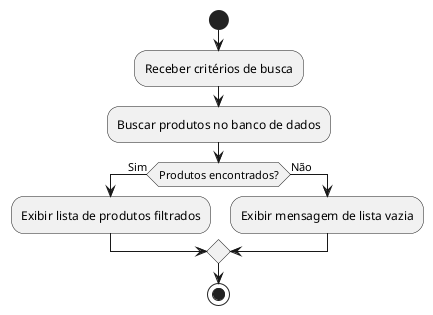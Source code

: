 @startuml
start

:Receber critérios de busca;
:Buscar produtos no banco de dados;
if (Produtos encontrados?) then (Sim)
  :Exibir lista de produtos filtrados;
else (Não)
  :Exibir mensagem de lista vazia;
endif

stop
@enduml